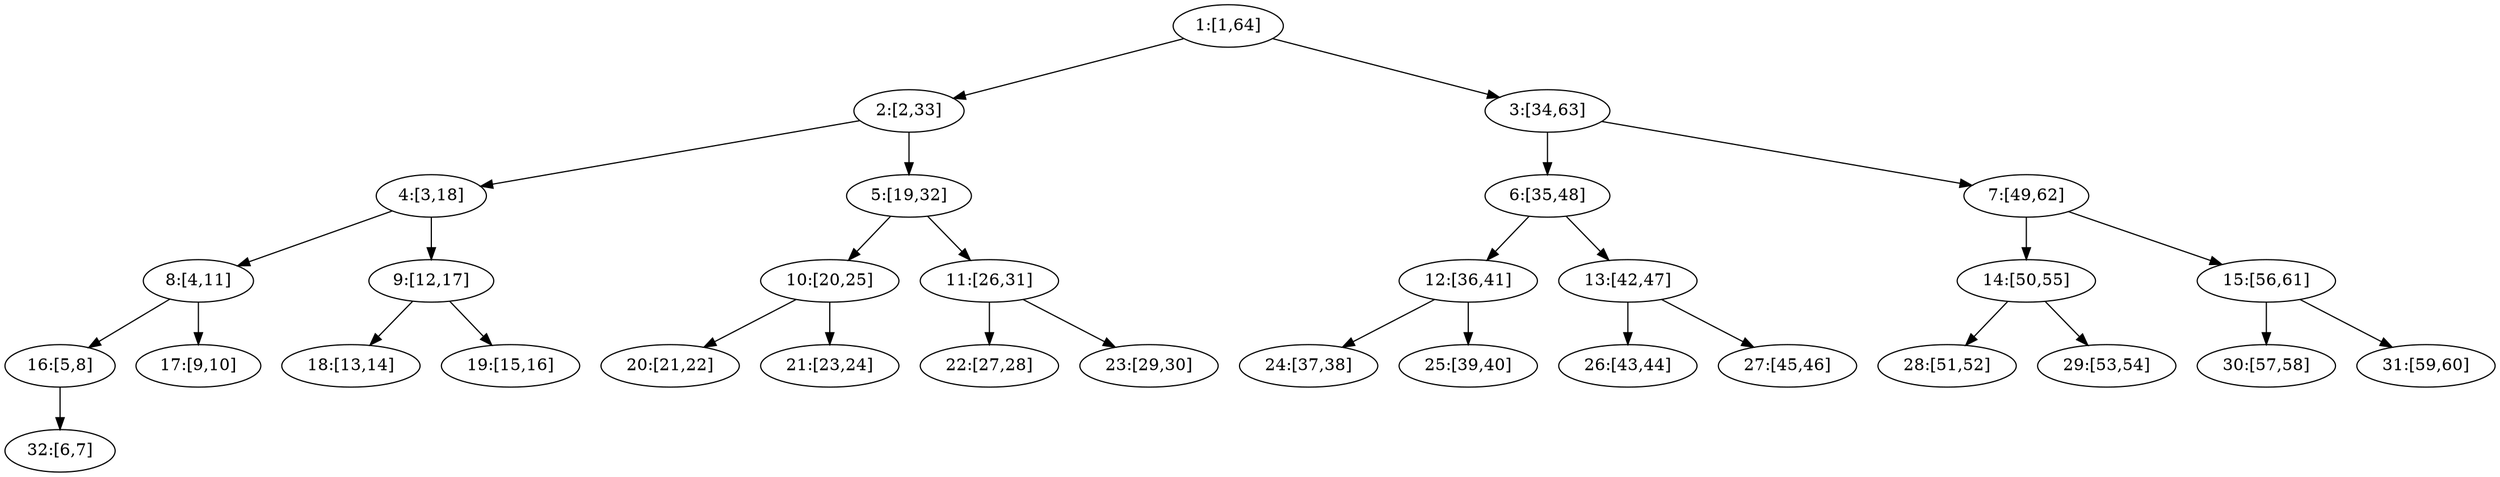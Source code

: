 digraph G {
"1:[1,64]"->"2:[2,33]"
"1:[1,64]"->"3:[34,63]"
"2:[2,33]"->"4:[3,18]"
"2:[2,33]"->"5:[19,32]"
"3:[34,63]"->"6:[35,48]"
"3:[34,63]"->"7:[49,62]"
"4:[3,18]"->"8:[4,11]"
"4:[3,18]"->"9:[12,17]"
"5:[19,32]"->"10:[20,25]"
"5:[19,32]"->"11:[26,31]"
"6:[35,48]"->"12:[36,41]"
"6:[35,48]"->"13:[42,47]"
"7:[49,62]"->"14:[50,55]"
"7:[49,62]"->"15:[56,61]"
"8:[4,11]"->"16:[5,8]"
"8:[4,11]"->"17:[9,10]"
"9:[12,17]"->"18:[13,14]"
"9:[12,17]"->"19:[15,16]"
"10:[20,25]"->"20:[21,22]"
"10:[20,25]"->"21:[23,24]"
"11:[26,31]"->"22:[27,28]"
"11:[26,31]"->"23:[29,30]"
"12:[36,41]"->"24:[37,38]"
"12:[36,41]"->"25:[39,40]"
"13:[42,47]"->"26:[43,44]"
"13:[42,47]"->"27:[45,46]"
"14:[50,55]"->"28:[51,52]"
"14:[50,55]"->"29:[53,54]"
"15:[56,61]"->"30:[57,58]"
"15:[56,61]"->"31:[59,60]"
"16:[5,8]"->"32:[6,7]"
}